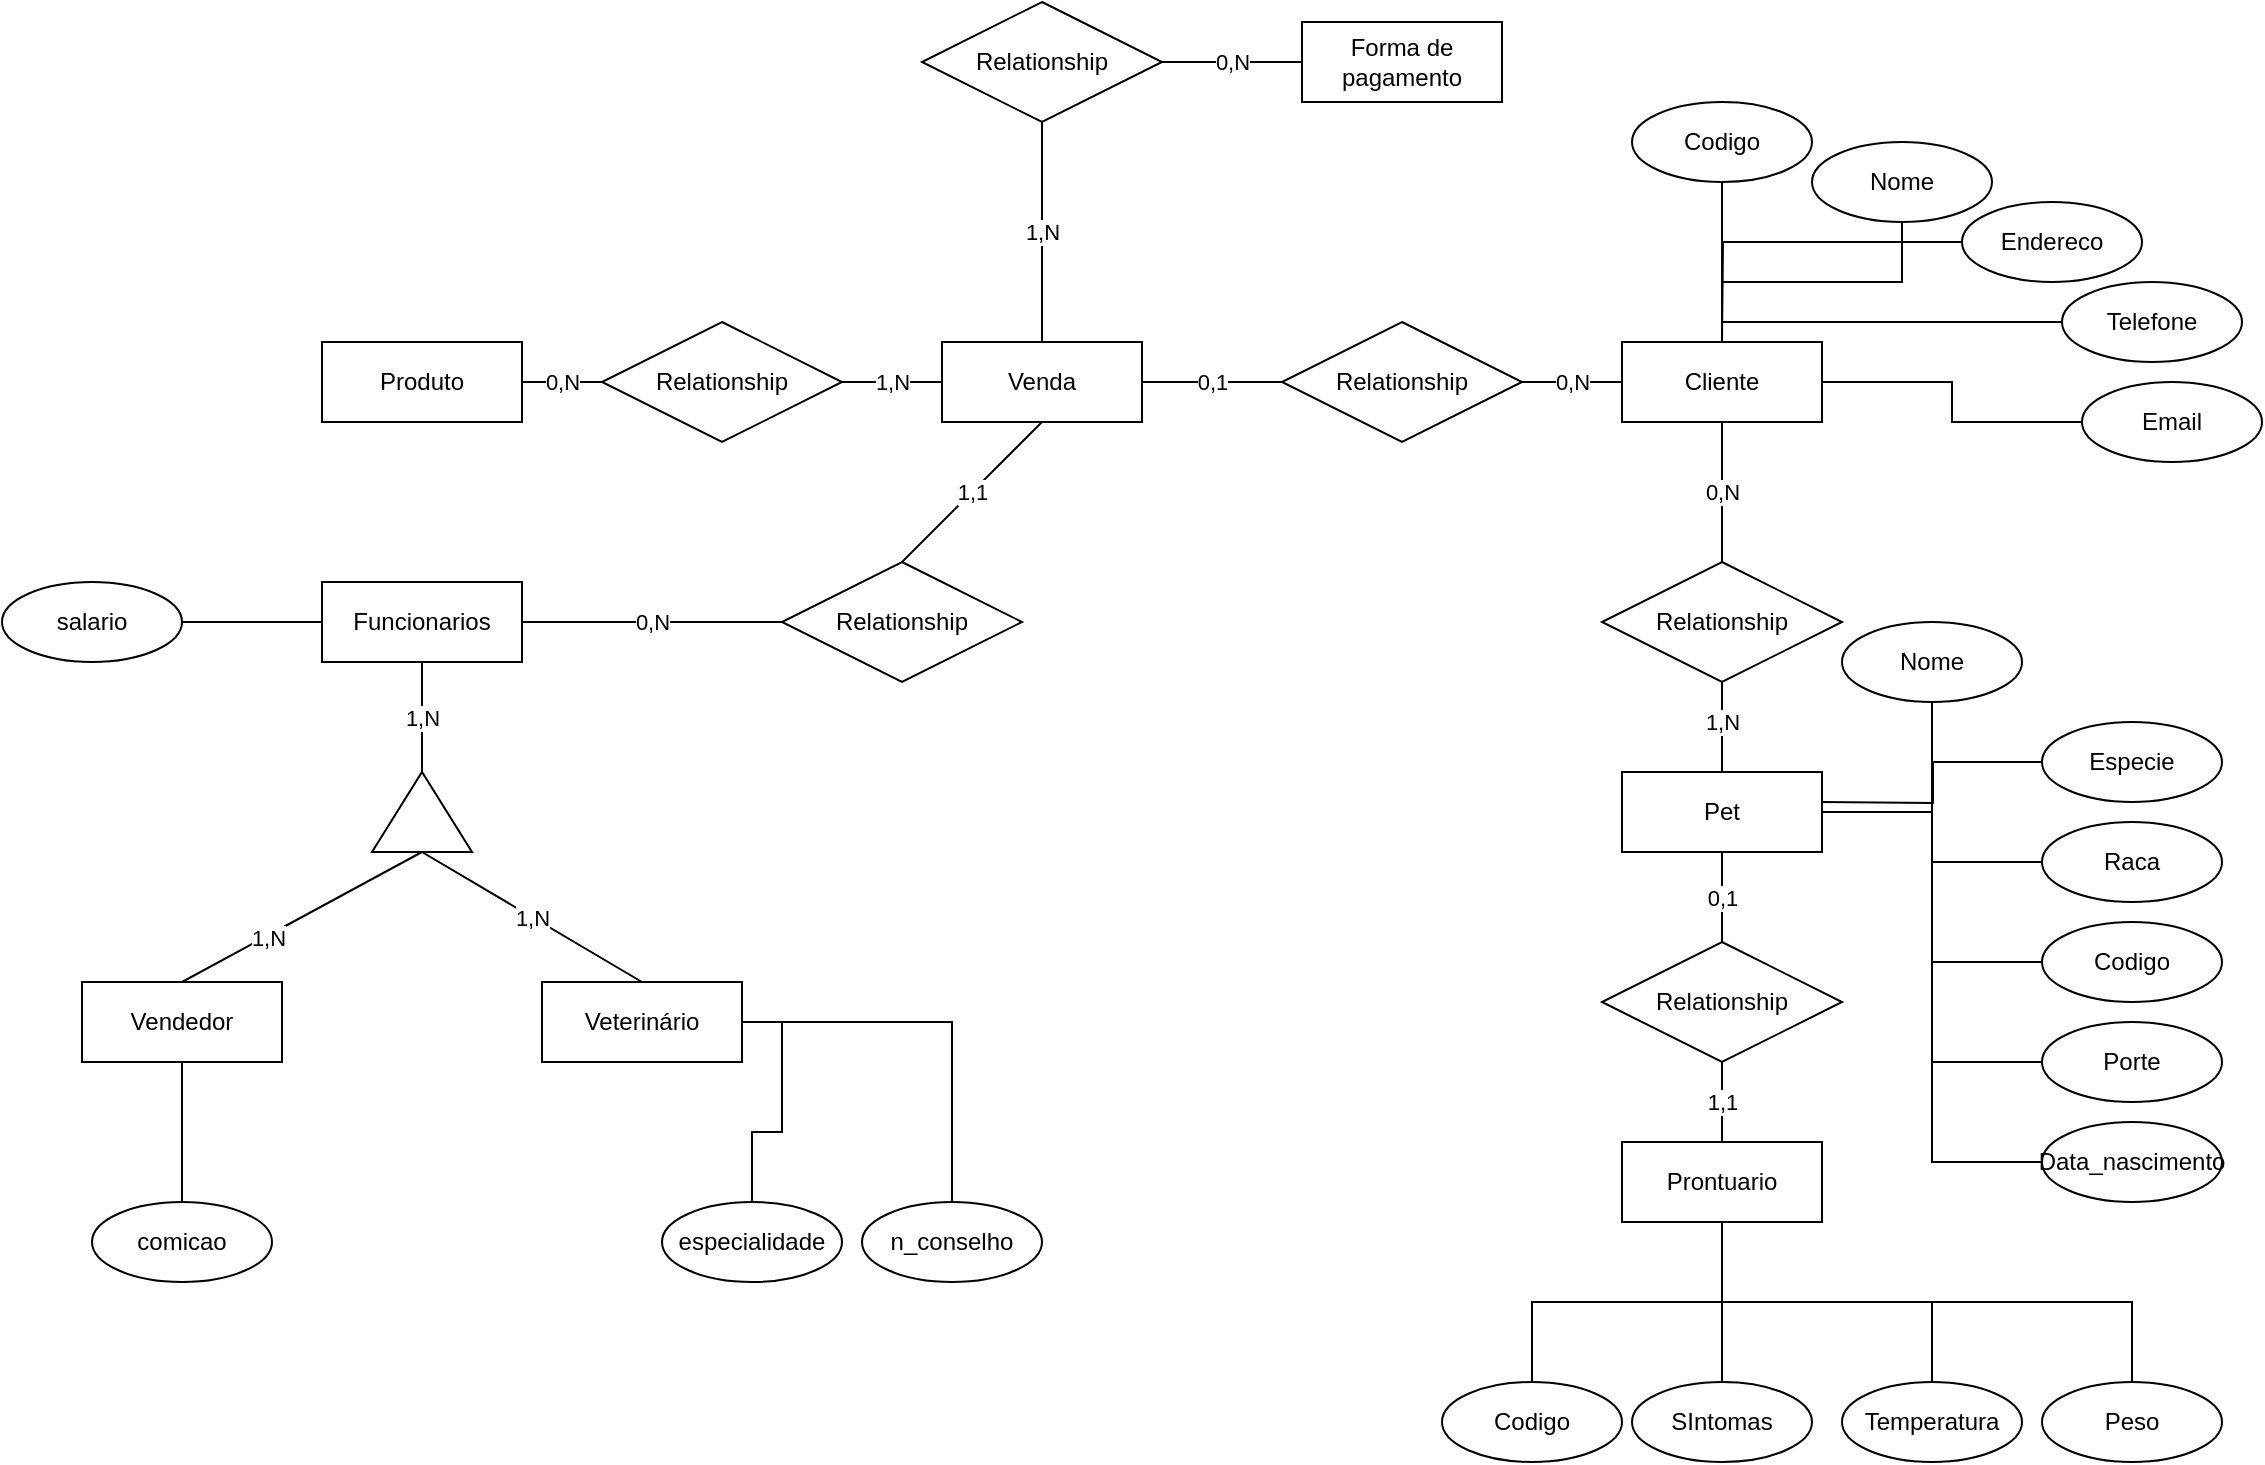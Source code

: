 <mxfile version="17.2.1" type="github">
  <diagram id="R2lEEEUBdFMjLlhIrx00" name="Page-1">
    <mxGraphModel dx="868" dy="482" grid="1" gridSize="10" guides="1" tooltips="1" connect="1" arrows="1" fold="1" page="1" pageScale="1" pageWidth="850" pageHeight="1100" math="0" shadow="0" extFonts="Permanent Marker^https://fonts.googleapis.com/css?family=Permanent+Marker">
      <root>
        <mxCell id="0" />
        <mxCell id="1" parent="0" />
        <mxCell id="iOdgYFz9qklMOE5gMCw8-1" value="Venda" style="whiteSpace=wrap;html=1;align=center;" parent="1" vertex="1">
          <mxGeometry x="600" y="230" width="100" height="40" as="geometry" />
        </mxCell>
        <mxCell id="iOdgYFz9qklMOE5gMCw8-2" value="Produto" style="whiteSpace=wrap;html=1;align=center;" parent="1" vertex="1">
          <mxGeometry x="290" y="230" width="100" height="40" as="geometry" />
        </mxCell>
        <mxCell id="9mALMbkTqgrZy7-722NO-40" style="edgeStyle=orthogonalEdgeStyle;rounded=0;orthogonalLoop=1;jettySize=auto;html=1;exitX=0;exitY=0.5;exitDx=0;exitDy=0;entryX=1;entryY=0.5;entryDx=0;entryDy=0;endArrow=none;endFill=0;" edge="1" parent="1" source="iOdgYFz9qklMOE5gMCw8-3" target="9mALMbkTqgrZy7-722NO-39">
          <mxGeometry relative="1" as="geometry" />
        </mxCell>
        <mxCell id="iOdgYFz9qklMOE5gMCw8-3" value="Funcionarios" style="whiteSpace=wrap;html=1;align=center;" parent="1" vertex="1">
          <mxGeometry x="290" y="350" width="100" height="40" as="geometry" />
        </mxCell>
        <mxCell id="iOdgYFz9qklMOE5gMCw8-6" value="" style="triangle;whiteSpace=wrap;html=1;rotation=-90;" parent="1" vertex="1">
          <mxGeometry x="320" y="440" width="40" height="50" as="geometry" />
        </mxCell>
        <mxCell id="9mALMbkTqgrZy7-722NO-32" style="edgeStyle=orthogonalEdgeStyle;rounded=0;orthogonalLoop=1;jettySize=auto;html=1;exitX=1;exitY=0.5;exitDx=0;exitDy=0;entryX=0.5;entryY=0;entryDx=0;entryDy=0;endArrow=none;endFill=0;" edge="1" parent="1" source="iOdgYFz9qklMOE5gMCw8-7" target="9mALMbkTqgrZy7-722NO-31">
          <mxGeometry relative="1" as="geometry" />
        </mxCell>
        <mxCell id="iOdgYFz9qklMOE5gMCw8-7" value="Veterinário" style="whiteSpace=wrap;html=1;align=center;" parent="1" vertex="1">
          <mxGeometry x="400" y="550" width="100" height="40" as="geometry" />
        </mxCell>
        <mxCell id="iOdgYFz9qklMOE5gMCw8-8" value="Vendedor" style="whiteSpace=wrap;html=1;align=center;" parent="1" vertex="1">
          <mxGeometry x="170" y="550" width="100" height="40" as="geometry" />
        </mxCell>
        <mxCell id="iOdgYFz9qklMOE5gMCw8-9" value="" style="endArrow=none;html=1;rounded=0;exitX=0;exitY=0.5;exitDx=0;exitDy=0;entryX=0.5;entryY=0;entryDx=0;entryDy=0;endFill=0;" parent="1" source="iOdgYFz9qklMOE5gMCw8-6" target="iOdgYFz9qklMOE5gMCw8-8" edge="1">
          <mxGeometry width="50" height="50" relative="1" as="geometry">
            <mxPoint x="440" y="480" as="sourcePoint" />
            <mxPoint x="490" y="430" as="targetPoint" />
          </mxGeometry>
        </mxCell>
        <mxCell id="iOdgYFz9qklMOE5gMCw8-39" value="1,N" style="edgeLabel;html=1;align=center;verticalAlign=middle;resizable=0;points=[];" parent="iOdgYFz9qklMOE5gMCw8-9" vertex="1" connectable="0">
          <mxGeometry x="0.292" y="1" relative="1" as="geometry">
            <mxPoint as="offset" />
          </mxGeometry>
        </mxCell>
        <mxCell id="iOdgYFz9qklMOE5gMCw8-10" value="1,N" style="endArrow=none;html=1;rounded=0;exitX=0;exitY=0.5;exitDx=0;exitDy=0;entryX=0.5;entryY=0;entryDx=0;entryDy=0;strokeColor=default;endFill=0;" parent="1" source="iOdgYFz9qklMOE5gMCw8-6" target="iOdgYFz9qklMOE5gMCw8-7" edge="1">
          <mxGeometry width="50" height="50" relative="1" as="geometry">
            <mxPoint x="350" y="495" as="sourcePoint" />
            <mxPoint x="230" y="560" as="targetPoint" />
          </mxGeometry>
        </mxCell>
        <mxCell id="iOdgYFz9qklMOE5gMCw8-11" value="1,N" style="endArrow=none;html=1;rounded=0;exitX=0.5;exitY=1;exitDx=0;exitDy=0;entryX=1;entryY=0.5;entryDx=0;entryDy=0;endFill=0;" parent="1" source="iOdgYFz9qklMOE5gMCw8-3" target="iOdgYFz9qklMOE5gMCw8-6" edge="1">
          <mxGeometry width="50" height="50" relative="1" as="geometry">
            <mxPoint x="440" y="480" as="sourcePoint" />
            <mxPoint x="490" y="430" as="targetPoint" />
          </mxGeometry>
        </mxCell>
        <mxCell id="iOdgYFz9qklMOE5gMCw8-12" value="Relationship" style="shape=rhombus;perimeter=rhombusPerimeter;whiteSpace=wrap;html=1;align=center;" parent="1" vertex="1">
          <mxGeometry x="430" y="220" width="120" height="60" as="geometry" />
        </mxCell>
        <mxCell id="iOdgYFz9qklMOE5gMCw8-14" value="0,N" style="endArrow=none;html=1;rounded=0;exitX=1;exitY=0.5;exitDx=0;exitDy=0;entryX=0;entryY=0.5;entryDx=0;entryDy=0;endFill=0;" parent="1" source="iOdgYFz9qklMOE5gMCw8-2" target="iOdgYFz9qklMOE5gMCw8-12" edge="1">
          <mxGeometry width="50" height="50" relative="1" as="geometry">
            <mxPoint x="350" y="400" as="sourcePoint" />
            <mxPoint x="350" y="455" as="targetPoint" />
          </mxGeometry>
        </mxCell>
        <mxCell id="iOdgYFz9qklMOE5gMCw8-16" value="1,N" style="endArrow=none;html=1;rounded=0;exitX=1;exitY=0.5;exitDx=0;exitDy=0;entryX=0;entryY=0.5;entryDx=0;entryDy=0;endFill=0;" parent="1" source="iOdgYFz9qklMOE5gMCw8-12" target="iOdgYFz9qklMOE5gMCw8-1" edge="1">
          <mxGeometry width="50" height="50" relative="1" as="geometry">
            <mxPoint x="410" y="270" as="sourcePoint" />
            <mxPoint x="450" y="270" as="targetPoint" />
          </mxGeometry>
        </mxCell>
        <mxCell id="iOdgYFz9qklMOE5gMCw8-17" value="Cliente" style="whiteSpace=wrap;html=1;align=center;" parent="1" vertex="1">
          <mxGeometry x="940" y="230" width="100" height="40" as="geometry" />
        </mxCell>
        <mxCell id="iOdgYFz9qklMOE5gMCw8-40" value="" style="edgeStyle=orthogonalEdgeStyle;rounded=0;orthogonalLoop=1;jettySize=auto;html=1;endArrow=none;endFill=0;strokeColor=default;" parent="1" source="iOdgYFz9qklMOE5gMCw8-18" target="iOdgYFz9qklMOE5gMCw8-17" edge="1">
          <mxGeometry relative="1" as="geometry" />
        </mxCell>
        <mxCell id="iOdgYFz9qklMOE5gMCw8-18" value="Relationship" style="shape=rhombus;perimeter=rhombusPerimeter;whiteSpace=wrap;html=1;align=center;" parent="1" vertex="1">
          <mxGeometry x="770" y="220" width="120" height="60" as="geometry" />
        </mxCell>
        <mxCell id="iOdgYFz9qklMOE5gMCw8-20" value="0,1" style="endArrow=none;html=1;rounded=0;exitX=1;exitY=0.5;exitDx=0;exitDy=0;entryX=0;entryY=0.5;entryDx=0;entryDy=0;endFill=0;" parent="1" source="iOdgYFz9qklMOE5gMCw8-1" target="iOdgYFz9qklMOE5gMCw8-18" edge="1">
          <mxGeometry width="50" height="50" relative="1" as="geometry">
            <mxPoint x="560" y="260" as="sourcePoint" />
            <mxPoint x="610" y="260" as="targetPoint" />
          </mxGeometry>
        </mxCell>
        <mxCell id="iOdgYFz9qklMOE5gMCw8-21" value="0,N" style="endArrow=none;html=1;rounded=0;exitX=1;exitY=0.5;exitDx=0;exitDy=0;endFill=0;" parent="1" source="iOdgYFz9qklMOE5gMCw8-18" target="iOdgYFz9qklMOE5gMCw8-17" edge="1">
          <mxGeometry width="50" height="50" relative="1" as="geometry">
            <mxPoint x="710" y="260" as="sourcePoint" />
            <mxPoint x="780" y="260" as="targetPoint" />
          </mxGeometry>
        </mxCell>
        <mxCell id="iOdgYFz9qklMOE5gMCw8-22" value="Relationship" style="shape=rhombus;perimeter=rhombusPerimeter;whiteSpace=wrap;html=1;align=center;" parent="1" vertex="1">
          <mxGeometry x="930" y="340" width="120" height="60" as="geometry" />
        </mxCell>
        <mxCell id="iOdgYFz9qklMOE5gMCw8-23" value="0,N" style="endArrow=none;html=1;rounded=0;exitX=0.5;exitY=1;exitDx=0;exitDy=0;endFill=0;entryX=0.5;entryY=0;entryDx=0;entryDy=0;" parent="1" source="iOdgYFz9qklMOE5gMCw8-17" target="iOdgYFz9qklMOE5gMCw8-22" edge="1">
          <mxGeometry width="50" height="50" relative="1" as="geometry">
            <mxPoint x="900" y="260" as="sourcePoint" />
            <mxPoint x="950" y="260" as="targetPoint" />
          </mxGeometry>
        </mxCell>
        <mxCell id="iOdgYFz9qklMOE5gMCw8-30" value="" style="edgeStyle=orthogonalEdgeStyle;rounded=0;orthogonalLoop=1;jettySize=auto;html=1;endArrow=none;endFill=0;strokeColor=default;" parent="1" source="iOdgYFz9qklMOE5gMCw8-24" target="iOdgYFz9qklMOE5gMCw8-22" edge="1">
          <mxGeometry relative="1" as="geometry" />
        </mxCell>
        <mxCell id="iOdgYFz9qklMOE5gMCw8-24" value="Pet" style="whiteSpace=wrap;html=1;align=center;" parent="1" vertex="1">
          <mxGeometry x="940" y="445" width="100" height="40" as="geometry" />
        </mxCell>
        <mxCell id="iOdgYFz9qklMOE5gMCw8-25" value="Relationship" style="shape=rhombus;perimeter=rhombusPerimeter;whiteSpace=wrap;html=1;align=center;" parent="1" vertex="1">
          <mxGeometry x="930" y="530" width="120" height="60" as="geometry" />
        </mxCell>
        <mxCell id="iOdgYFz9qklMOE5gMCw8-26" value="Prontuario" style="whiteSpace=wrap;html=1;align=center;" parent="1" vertex="1">
          <mxGeometry x="940" y="630" width="100" height="40" as="geometry" />
        </mxCell>
        <mxCell id="iOdgYFz9qklMOE5gMCw8-27" value="1,N" style="endArrow=none;html=1;rounded=0;exitX=0.5;exitY=1;exitDx=0;exitDy=0;endFill=0;" parent="1" source="iOdgYFz9qklMOE5gMCw8-22" edge="1">
          <mxGeometry width="50" height="50" relative="1" as="geometry">
            <mxPoint x="1000" y="280" as="sourcePoint" />
            <mxPoint x="990" y="440" as="targetPoint" />
          </mxGeometry>
        </mxCell>
        <mxCell id="iOdgYFz9qklMOE5gMCw8-28" value="0,1" style="endArrow=none;html=1;rounded=0;exitX=0.5;exitY=1;exitDx=0;exitDy=0;endFill=0;entryX=0.5;entryY=0;entryDx=0;entryDy=0;" parent="1" source="iOdgYFz9qklMOE5gMCw8-24" target="iOdgYFz9qklMOE5gMCw8-25" edge="1">
          <mxGeometry width="50" height="50" relative="1" as="geometry">
            <mxPoint x="1000" y="410" as="sourcePoint" />
            <mxPoint x="1000" y="450" as="targetPoint" />
          </mxGeometry>
        </mxCell>
        <mxCell id="iOdgYFz9qklMOE5gMCw8-29" value="1,1" style="endArrow=none;html=1;rounded=0;exitX=0.5;exitY=1;exitDx=0;exitDy=0;endFill=0;entryX=0.5;entryY=0;entryDx=0;entryDy=0;" parent="1" source="iOdgYFz9qklMOE5gMCw8-25" target="iOdgYFz9qklMOE5gMCw8-26" edge="1">
          <mxGeometry width="50" height="50" relative="1" as="geometry">
            <mxPoint x="1000" y="495" as="sourcePoint" />
            <mxPoint x="1000" y="540" as="targetPoint" />
          </mxGeometry>
        </mxCell>
        <mxCell id="iOdgYFz9qklMOE5gMCw8-31" value="Relationship" style="shape=rhombus;perimeter=rhombusPerimeter;whiteSpace=wrap;html=1;align=center;" parent="1" vertex="1">
          <mxGeometry x="520" y="340" width="120" height="60" as="geometry" />
        </mxCell>
        <mxCell id="iOdgYFz9qklMOE5gMCw8-32" value="0,N" style="endArrow=none;html=1;rounded=0;exitX=1;exitY=0.5;exitDx=0;exitDy=0;entryX=0;entryY=0.5;entryDx=0;entryDy=0;endFill=0;" parent="1" source="iOdgYFz9qklMOE5gMCw8-3" target="iOdgYFz9qklMOE5gMCw8-31" edge="1">
          <mxGeometry width="50" height="50" relative="1" as="geometry">
            <mxPoint x="350" y="400" as="sourcePoint" />
            <mxPoint x="350" y="455" as="targetPoint" />
          </mxGeometry>
        </mxCell>
        <mxCell id="iOdgYFz9qklMOE5gMCw8-33" value="1,1" style="endArrow=none;html=1;rounded=0;exitX=0.5;exitY=1;exitDx=0;exitDy=0;entryX=0.5;entryY=0;entryDx=0;entryDy=0;endFill=0;" parent="1" source="iOdgYFz9qklMOE5gMCw8-1" target="iOdgYFz9qklMOE5gMCw8-31" edge="1">
          <mxGeometry width="50" height="50" relative="1" as="geometry">
            <mxPoint x="400" y="380" as="sourcePoint" />
            <mxPoint x="530" y="380" as="targetPoint" />
          </mxGeometry>
        </mxCell>
        <mxCell id="iOdgYFz9qklMOE5gMCw8-34" value="Forma de pagamento" style="whiteSpace=wrap;html=1;align=center;" parent="1" vertex="1">
          <mxGeometry x="780" y="70" width="100" height="40" as="geometry" />
        </mxCell>
        <mxCell id="iOdgYFz9qklMOE5gMCw8-36" value="1,N" style="edgeStyle=orthogonalEdgeStyle;rounded=0;orthogonalLoop=1;jettySize=auto;html=1;endArrow=none;endFill=0;strokeColor=default;" parent="1" source="iOdgYFz9qklMOE5gMCw8-35" target="iOdgYFz9qklMOE5gMCw8-1" edge="1">
          <mxGeometry relative="1" as="geometry" />
        </mxCell>
        <mxCell id="iOdgYFz9qklMOE5gMCw8-37" value="0,N" style="edgeStyle=orthogonalEdgeStyle;rounded=0;orthogonalLoop=1;jettySize=auto;html=1;endArrow=none;endFill=0;strokeColor=default;" parent="1" source="iOdgYFz9qklMOE5gMCw8-35" target="iOdgYFz9qklMOE5gMCw8-34" edge="1">
          <mxGeometry relative="1" as="geometry" />
        </mxCell>
        <mxCell id="iOdgYFz9qklMOE5gMCw8-35" value="Relationship" style="shape=rhombus;perimeter=rhombusPerimeter;whiteSpace=wrap;html=1;align=center;" parent="1" vertex="1">
          <mxGeometry x="590" y="60" width="120" height="60" as="geometry" />
        </mxCell>
        <mxCell id="9mALMbkTqgrZy7-722NO-5" style="edgeStyle=orthogonalEdgeStyle;rounded=0;orthogonalLoop=1;jettySize=auto;html=1;exitX=0.5;exitY=1;exitDx=0;exitDy=0;endArrow=none;endFill=0;" edge="1" parent="1" source="9mALMbkTqgrZy7-722NO-1" target="iOdgYFz9qklMOE5gMCw8-17">
          <mxGeometry relative="1" as="geometry" />
        </mxCell>
        <mxCell id="9mALMbkTqgrZy7-722NO-1" value="Codigo" style="ellipse;whiteSpace=wrap;html=1;" vertex="1" parent="1">
          <mxGeometry x="945" y="110" width="90" height="40" as="geometry" />
        </mxCell>
        <mxCell id="9mALMbkTqgrZy7-722NO-6" style="edgeStyle=orthogonalEdgeStyle;rounded=0;orthogonalLoop=1;jettySize=auto;html=1;exitX=0.5;exitY=1;exitDx=0;exitDy=0;entryX=0.5;entryY=0;entryDx=0;entryDy=0;endArrow=none;endFill=0;" edge="1" parent="1" source="9mALMbkTqgrZy7-722NO-2" target="iOdgYFz9qklMOE5gMCw8-17">
          <mxGeometry relative="1" as="geometry" />
        </mxCell>
        <mxCell id="9mALMbkTqgrZy7-722NO-2" value="Nome" style="ellipse;whiteSpace=wrap;html=1;" vertex="1" parent="1">
          <mxGeometry x="1035" y="130" width="90" height="40" as="geometry" />
        </mxCell>
        <mxCell id="9mALMbkTqgrZy7-722NO-11" style="edgeStyle=orthogonalEdgeStyle;rounded=0;orthogonalLoop=1;jettySize=auto;html=1;exitX=0;exitY=0.5;exitDx=0;exitDy=0;endArrow=none;endFill=0;" edge="1" parent="1" source="9mALMbkTqgrZy7-722NO-3">
          <mxGeometry relative="1" as="geometry">
            <mxPoint x="990" y="230" as="targetPoint" />
          </mxGeometry>
        </mxCell>
        <mxCell id="9mALMbkTqgrZy7-722NO-3" value="Endereco" style="ellipse;whiteSpace=wrap;html=1;" vertex="1" parent="1">
          <mxGeometry x="1110" y="160" width="90" height="40" as="geometry" />
        </mxCell>
        <mxCell id="9mALMbkTqgrZy7-722NO-8" style="edgeStyle=orthogonalEdgeStyle;rounded=0;orthogonalLoop=1;jettySize=auto;html=1;exitX=0;exitY=0.5;exitDx=0;exitDy=0;endArrow=none;endFill=0;" edge="1" parent="1" source="9mALMbkTqgrZy7-722NO-4">
          <mxGeometry relative="1" as="geometry">
            <mxPoint x="990" y="220" as="targetPoint" />
          </mxGeometry>
        </mxCell>
        <mxCell id="9mALMbkTqgrZy7-722NO-4" value="Telefone" style="ellipse;whiteSpace=wrap;html=1;" vertex="1" parent="1">
          <mxGeometry x="1160" y="200" width="90" height="40" as="geometry" />
        </mxCell>
        <mxCell id="9mALMbkTqgrZy7-722NO-13" style="edgeStyle=orthogonalEdgeStyle;rounded=0;orthogonalLoop=1;jettySize=auto;html=1;exitX=0;exitY=0.5;exitDx=0;exitDy=0;entryX=1;entryY=0.5;entryDx=0;entryDy=0;endArrow=none;endFill=0;" edge="1" parent="1" source="9mALMbkTqgrZy7-722NO-12" target="iOdgYFz9qklMOE5gMCw8-17">
          <mxGeometry relative="1" as="geometry" />
        </mxCell>
        <mxCell id="9mALMbkTqgrZy7-722NO-12" value="Email" style="ellipse;whiteSpace=wrap;html=1;" vertex="1" parent="1">
          <mxGeometry x="1170" y="250" width="90" height="40" as="geometry" />
        </mxCell>
        <mxCell id="9mALMbkTqgrZy7-722NO-17" style="edgeStyle=orthogonalEdgeStyle;rounded=0;orthogonalLoop=1;jettySize=auto;html=1;exitX=0.5;exitY=1;exitDx=0;exitDy=0;entryX=1;entryY=0.5;entryDx=0;entryDy=0;endArrow=none;endFill=0;" edge="1" parent="1" source="9mALMbkTqgrZy7-722NO-14" target="iOdgYFz9qklMOE5gMCw8-24">
          <mxGeometry relative="1" as="geometry" />
        </mxCell>
        <mxCell id="9mALMbkTqgrZy7-722NO-14" value="Nome" style="ellipse;whiteSpace=wrap;html=1;" vertex="1" parent="1">
          <mxGeometry x="1050" y="370" width="90" height="40" as="geometry" />
        </mxCell>
        <mxCell id="9mALMbkTqgrZy7-722NO-18" style="edgeStyle=orthogonalEdgeStyle;rounded=0;orthogonalLoop=1;jettySize=auto;html=1;exitX=0;exitY=0.5;exitDx=0;exitDy=0;endArrow=none;endFill=0;" edge="1" parent="1" source="9mALMbkTqgrZy7-722NO-15">
          <mxGeometry relative="1" as="geometry">
            <mxPoint x="1040" y="460" as="targetPoint" />
          </mxGeometry>
        </mxCell>
        <mxCell id="9mALMbkTqgrZy7-722NO-15" value="Especie" style="ellipse;whiteSpace=wrap;html=1;" vertex="1" parent="1">
          <mxGeometry x="1150" y="420" width="90" height="40" as="geometry" />
        </mxCell>
        <mxCell id="9mALMbkTqgrZy7-722NO-19" value="" style="edgeStyle=orthogonalEdgeStyle;rounded=0;orthogonalLoop=1;jettySize=auto;html=1;endArrow=none;endFill=0;" edge="1" parent="1" source="9mALMbkTqgrZy7-722NO-16" target="iOdgYFz9qklMOE5gMCw8-24">
          <mxGeometry relative="1" as="geometry" />
        </mxCell>
        <mxCell id="9mALMbkTqgrZy7-722NO-16" value="Raca" style="ellipse;whiteSpace=wrap;html=1;" vertex="1" parent="1">
          <mxGeometry x="1150" y="470" width="90" height="40" as="geometry" />
        </mxCell>
        <mxCell id="9mALMbkTqgrZy7-722NO-23" style="edgeStyle=orthogonalEdgeStyle;rounded=0;orthogonalLoop=1;jettySize=auto;html=1;exitX=0;exitY=0.5;exitDx=0;exitDy=0;entryX=1;entryY=0.5;entryDx=0;entryDy=0;endArrow=none;endFill=0;" edge="1" parent="1" source="9mALMbkTqgrZy7-722NO-20" target="iOdgYFz9qklMOE5gMCw8-24">
          <mxGeometry relative="1" as="geometry" />
        </mxCell>
        <mxCell id="9mALMbkTqgrZy7-722NO-20" value="Codigo" style="ellipse;whiteSpace=wrap;html=1;" vertex="1" parent="1">
          <mxGeometry x="1150" y="520" width="90" height="40" as="geometry" />
        </mxCell>
        <mxCell id="9mALMbkTqgrZy7-722NO-24" style="edgeStyle=orthogonalEdgeStyle;rounded=0;orthogonalLoop=1;jettySize=auto;html=1;exitX=0;exitY=0.5;exitDx=0;exitDy=0;endArrow=none;endFill=0;entryX=1;entryY=0.5;entryDx=0;entryDy=0;" edge="1" parent="1" source="9mALMbkTqgrZy7-722NO-21" target="iOdgYFz9qklMOE5gMCw8-24">
          <mxGeometry relative="1" as="geometry">
            <mxPoint x="1110" y="570" as="targetPoint" />
          </mxGeometry>
        </mxCell>
        <mxCell id="9mALMbkTqgrZy7-722NO-21" value="Porte" style="ellipse;whiteSpace=wrap;html=1;" vertex="1" parent="1">
          <mxGeometry x="1150" y="570" width="90" height="40" as="geometry" />
        </mxCell>
        <mxCell id="9mALMbkTqgrZy7-722NO-25" style="edgeStyle=orthogonalEdgeStyle;rounded=0;orthogonalLoop=1;jettySize=auto;html=1;exitX=0;exitY=0.5;exitDx=0;exitDy=0;entryX=1;entryY=0.5;entryDx=0;entryDy=0;endArrow=none;endFill=0;" edge="1" parent="1" source="9mALMbkTqgrZy7-722NO-22" target="iOdgYFz9qklMOE5gMCw8-24">
          <mxGeometry relative="1" as="geometry" />
        </mxCell>
        <mxCell id="9mALMbkTqgrZy7-722NO-22" value="Data_nascimento" style="ellipse;whiteSpace=wrap;html=1;" vertex="1" parent="1">
          <mxGeometry x="1150" y="620" width="90" height="40" as="geometry" />
        </mxCell>
        <mxCell id="9mALMbkTqgrZy7-722NO-30" style="edgeStyle=orthogonalEdgeStyle;rounded=0;orthogonalLoop=1;jettySize=auto;html=1;exitX=0.5;exitY=0;exitDx=0;exitDy=0;entryX=0.5;entryY=1;entryDx=0;entryDy=0;endArrow=none;endFill=0;" edge="1" parent="1" source="9mALMbkTqgrZy7-722NO-26" target="iOdgYFz9qklMOE5gMCw8-26">
          <mxGeometry relative="1" as="geometry" />
        </mxCell>
        <mxCell id="9mALMbkTqgrZy7-722NO-26" value="Codigo" style="ellipse;whiteSpace=wrap;html=1;" vertex="1" parent="1">
          <mxGeometry x="850" y="750" width="90" height="40" as="geometry" />
        </mxCell>
        <mxCell id="9mALMbkTqgrZy7-722NO-29" value="" style="edgeStyle=orthogonalEdgeStyle;rounded=0;orthogonalLoop=1;jettySize=auto;html=1;endArrow=none;endFill=0;" edge="1" parent="1" source="9mALMbkTqgrZy7-722NO-27" target="iOdgYFz9qklMOE5gMCw8-26">
          <mxGeometry relative="1" as="geometry" />
        </mxCell>
        <mxCell id="9mALMbkTqgrZy7-722NO-27" value="SIntomas" style="ellipse;whiteSpace=wrap;html=1;" vertex="1" parent="1">
          <mxGeometry x="945" y="750" width="90" height="40" as="geometry" />
        </mxCell>
        <mxCell id="9mALMbkTqgrZy7-722NO-31" value="n_conselho" style="ellipse;whiteSpace=wrap;html=1;" vertex="1" parent="1">
          <mxGeometry x="560" y="660" width="90" height="40" as="geometry" />
        </mxCell>
        <mxCell id="9mALMbkTqgrZy7-722NO-38" style="edgeStyle=orthogonalEdgeStyle;rounded=0;orthogonalLoop=1;jettySize=auto;html=1;exitX=0.5;exitY=0;exitDx=0;exitDy=0;entryX=1;entryY=0.5;entryDx=0;entryDy=0;endArrow=none;endFill=0;" edge="1" parent="1" source="9mALMbkTqgrZy7-722NO-33" target="iOdgYFz9qklMOE5gMCw8-7">
          <mxGeometry relative="1" as="geometry" />
        </mxCell>
        <mxCell id="9mALMbkTqgrZy7-722NO-33" value="especialidade" style="ellipse;whiteSpace=wrap;html=1;" vertex="1" parent="1">
          <mxGeometry x="460" y="660" width="90" height="40" as="geometry" />
        </mxCell>
        <mxCell id="9mALMbkTqgrZy7-722NO-35" style="edgeStyle=orthogonalEdgeStyle;rounded=0;orthogonalLoop=1;jettySize=auto;html=1;exitX=0.5;exitY=0;exitDx=0;exitDy=0;endArrow=none;endFill=0;" edge="1" parent="1" source="9mALMbkTqgrZy7-722NO-34" target="iOdgYFz9qklMOE5gMCw8-26">
          <mxGeometry relative="1" as="geometry" />
        </mxCell>
        <mxCell id="9mALMbkTqgrZy7-722NO-34" value="Temperatura" style="ellipse;whiteSpace=wrap;html=1;" vertex="1" parent="1">
          <mxGeometry x="1050" y="750" width="90" height="40" as="geometry" />
        </mxCell>
        <mxCell id="9mALMbkTqgrZy7-722NO-37" style="edgeStyle=orthogonalEdgeStyle;rounded=0;orthogonalLoop=1;jettySize=auto;html=1;exitX=0.5;exitY=0;exitDx=0;exitDy=0;entryX=0.5;entryY=1;entryDx=0;entryDy=0;endArrow=none;endFill=0;" edge="1" parent="1" source="9mALMbkTqgrZy7-722NO-36" target="iOdgYFz9qklMOE5gMCw8-26">
          <mxGeometry relative="1" as="geometry" />
        </mxCell>
        <mxCell id="9mALMbkTqgrZy7-722NO-36" value="Peso" style="ellipse;whiteSpace=wrap;html=1;" vertex="1" parent="1">
          <mxGeometry x="1150" y="750" width="90" height="40" as="geometry" />
        </mxCell>
        <mxCell id="9mALMbkTqgrZy7-722NO-39" value="salario" style="ellipse;whiteSpace=wrap;html=1;" vertex="1" parent="1">
          <mxGeometry x="130" y="350" width="90" height="40" as="geometry" />
        </mxCell>
        <mxCell id="9mALMbkTqgrZy7-722NO-42" value="" style="edgeStyle=orthogonalEdgeStyle;rounded=0;orthogonalLoop=1;jettySize=auto;html=1;endArrow=none;endFill=0;" edge="1" parent="1" source="9mALMbkTqgrZy7-722NO-41" target="iOdgYFz9qklMOE5gMCw8-8">
          <mxGeometry relative="1" as="geometry" />
        </mxCell>
        <mxCell id="9mALMbkTqgrZy7-722NO-41" value="comicao" style="ellipse;whiteSpace=wrap;html=1;" vertex="1" parent="1">
          <mxGeometry x="175" y="660" width="90" height="40" as="geometry" />
        </mxCell>
      </root>
    </mxGraphModel>
  </diagram>
</mxfile>
